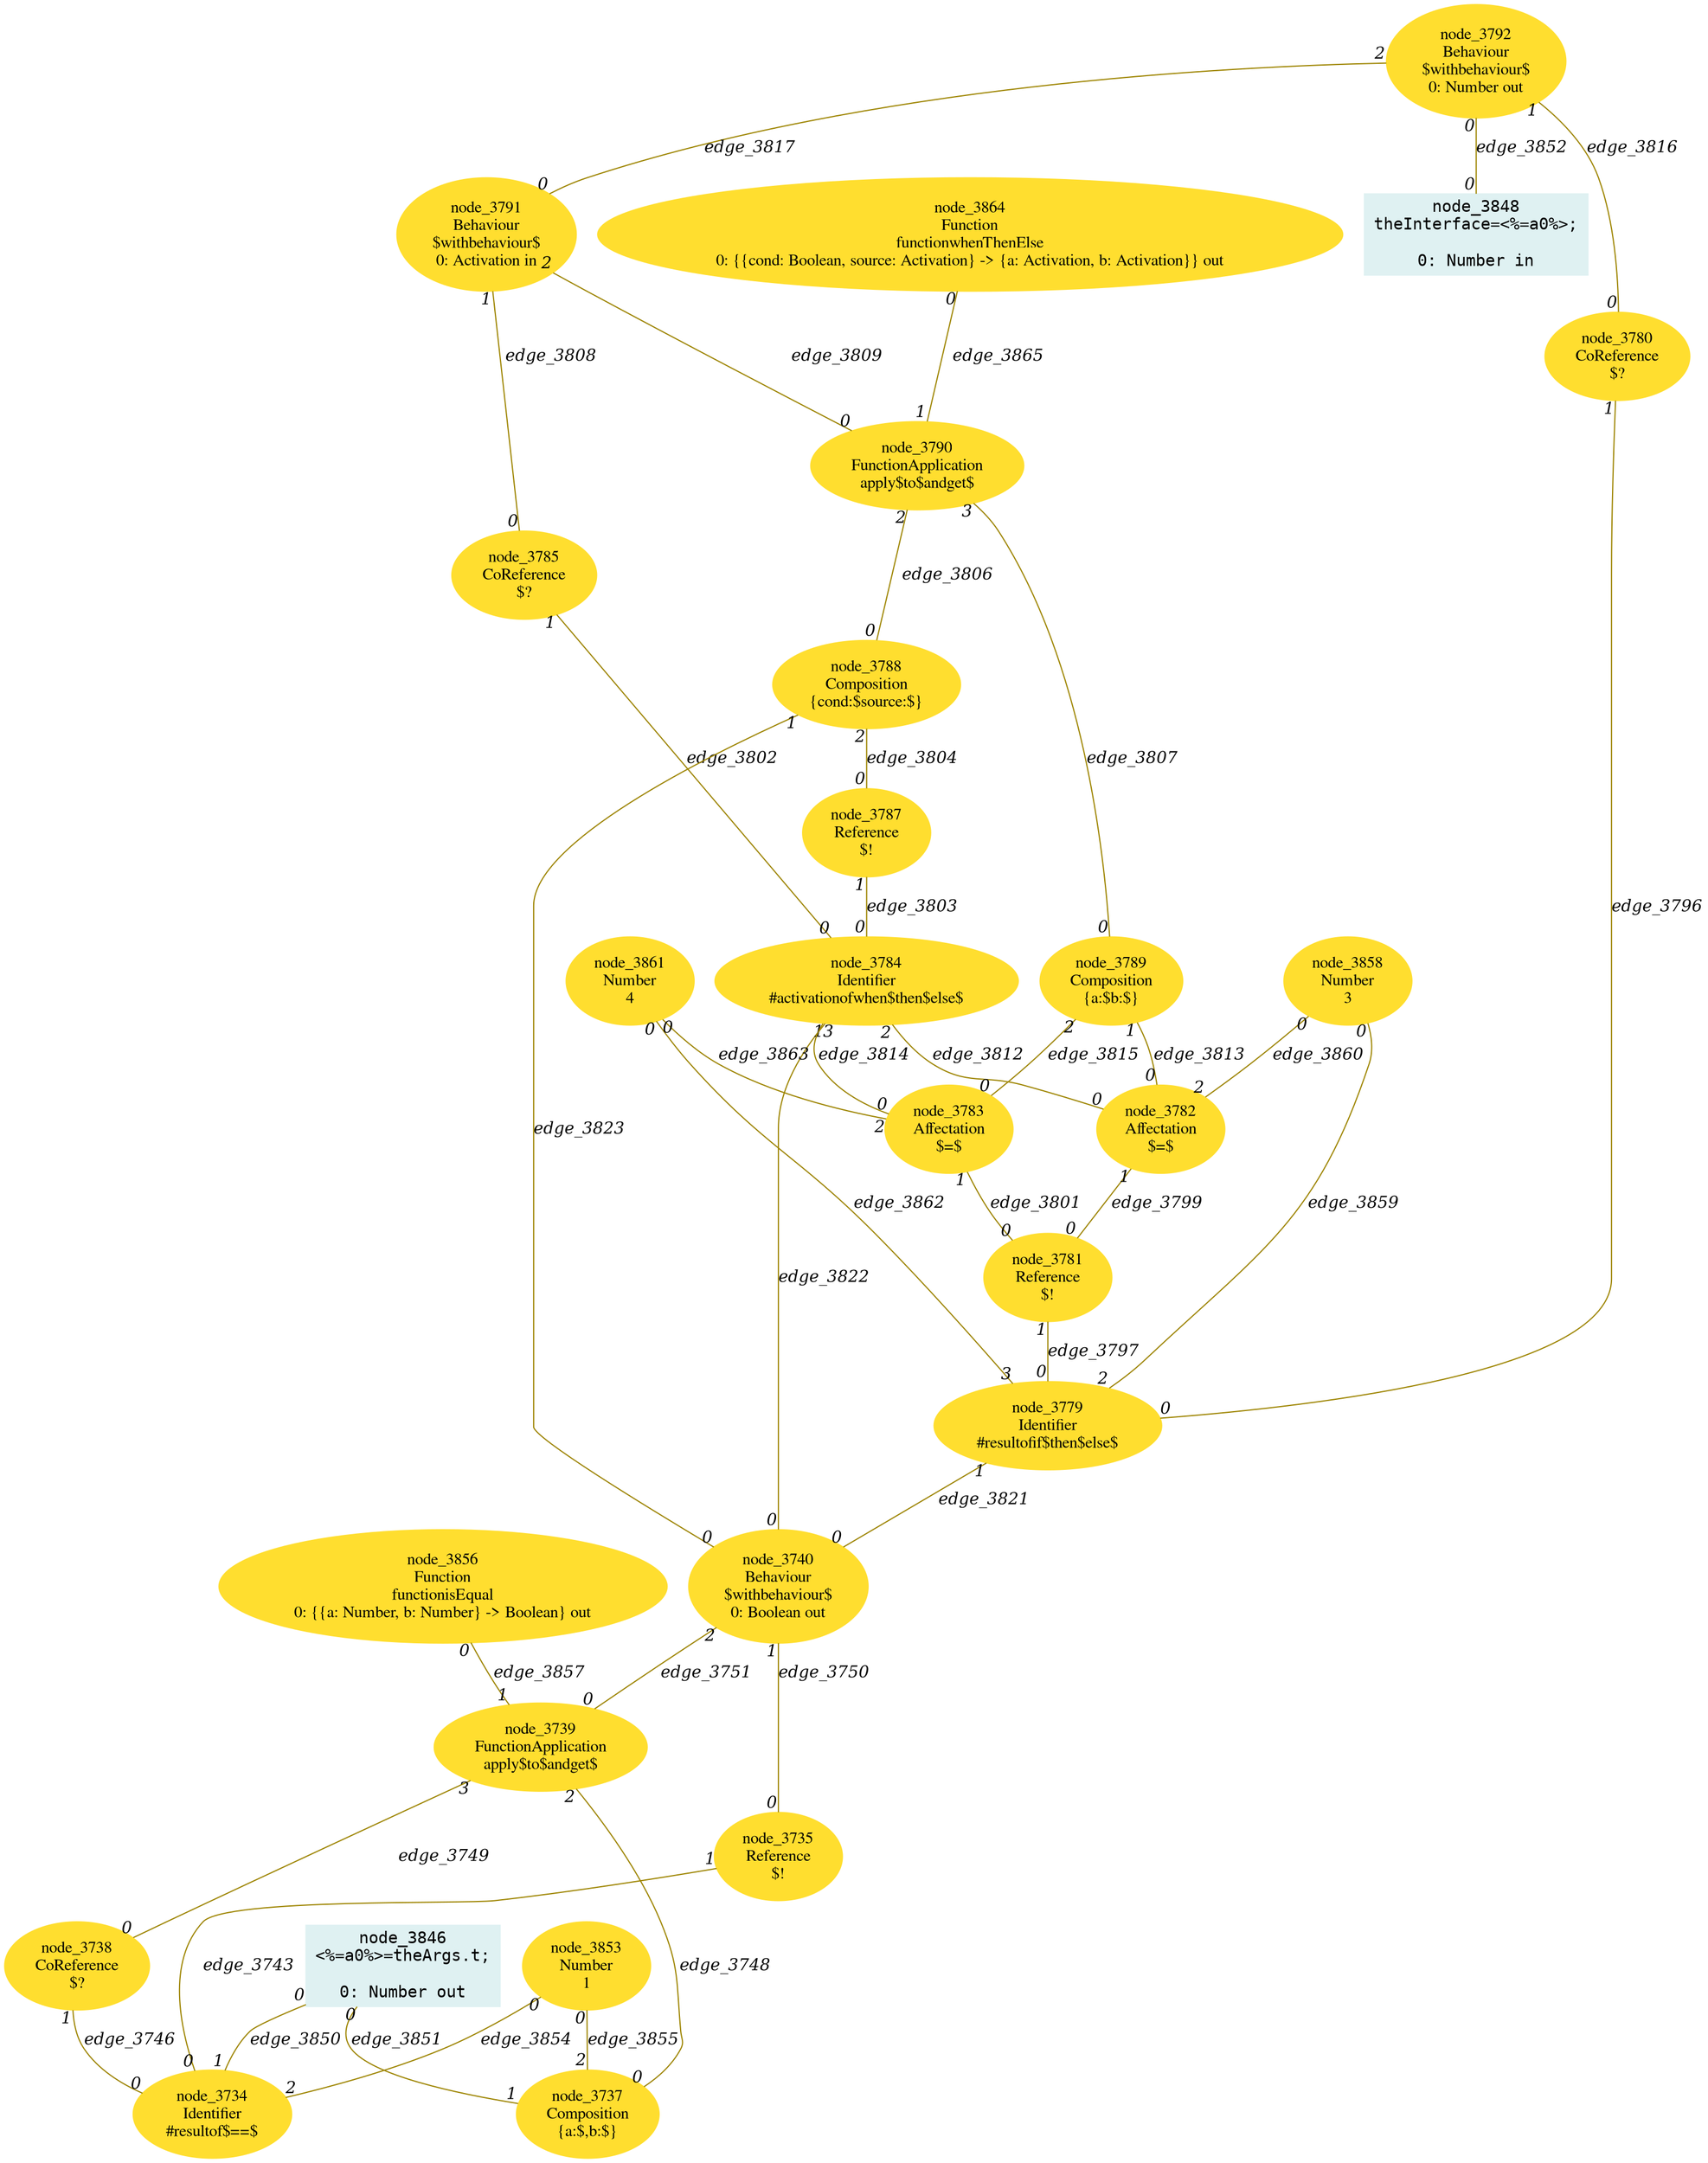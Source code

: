 digraph g{node_3734 [shape="ellipse", style="filled", color="#ffde2f", fontname="Times", label="node_3734
Identifier
#resultof$==$
" ]
node_3735 [shape="ellipse", style="filled", color="#ffde2f", fontname="Times", label="node_3735
Reference
$!
" ]
node_3737 [shape="ellipse", style="filled", color="#ffde2f", fontname="Times", label="node_3737
Composition
{a:$,b:$}
" ]
node_3738 [shape="ellipse", style="filled", color="#ffde2f", fontname="Times", label="node_3738
CoReference
$?
" ]
node_3739 [shape="ellipse", style="filled", color="#ffde2f", fontname="Times", label="node_3739
FunctionApplication
apply$to$andget$
" ]
node_3740 [shape="ellipse", style="filled", color="#ffde2f", fontname="Times", label="node_3740
Behaviour
$withbehaviour$
0: Boolean out" ]
node_3779 [shape="ellipse", style="filled", color="#ffde2f", fontname="Times", label="node_3779
Identifier
#resultofif$then$else$
" ]
node_3780 [shape="ellipse", style="filled", color="#ffde2f", fontname="Times", label="node_3780
CoReference
$?
" ]
node_3781 [shape="ellipse", style="filled", color="#ffde2f", fontname="Times", label="node_3781
Reference
$!
" ]
node_3782 [shape="ellipse", style="filled", color="#ffde2f", fontname="Times", label="node_3782
Affectation
$=$
" ]
node_3783 [shape="ellipse", style="filled", color="#ffde2f", fontname="Times", label="node_3783
Affectation
$=$
" ]
node_3784 [shape="ellipse", style="filled", color="#ffde2f", fontname="Times", label="node_3784
Identifier
#activationofwhen$then$else$
" ]
node_3785 [shape="ellipse", style="filled", color="#ffde2f", fontname="Times", label="node_3785
CoReference
$?
" ]
node_3787 [shape="ellipse", style="filled", color="#ffde2f", fontname="Times", label="node_3787
Reference
$!
" ]
node_3788 [shape="ellipse", style="filled", color="#ffde2f", fontname="Times", label="node_3788
Composition
{cond:$source:$}
" ]
node_3789 [shape="ellipse", style="filled", color="#ffde2f", fontname="Times", label="node_3789
Composition
{a:$b:$}
" ]
node_3790 [shape="ellipse", style="filled", color="#ffde2f", fontname="Times", label="node_3790
FunctionApplication
apply$to$andget$
" ]
node_3791 [shape="ellipse", style="filled", color="#ffde2f", fontname="Times", label="node_3791
Behaviour
$withbehaviour$
0: Activation in" ]
node_3792 [shape="ellipse", style="filled", color="#ffde2f", fontname="Times", label="node_3792
Behaviour
$withbehaviour$
0: Number out" ]
node_3846 [shape="box", style="filled", color="#dff1f2", fontname="Courier", label="node_3846
<%=a0%>=theArgs.t;

0: Number out" ]
node_3848 [shape="box", style="filled", color="#dff1f2", fontname="Courier", label="node_3848
theInterface=<%=a0%>;

0: Number in" ]
node_3853 [shape="ellipse", style="filled", color="#ffde2f", fontname="Times", label="node_3853
Number
1
" ]
node_3856 [shape="ellipse", style="filled", color="#ffde2f", fontname="Times", label="node_3856
Function
functionisEqual
0: {{a: Number, b: Number} -> Boolean} out" ]
node_3858 [shape="ellipse", style="filled", color="#ffde2f", fontname="Times", label="node_3858
Number
3
" ]
node_3861 [shape="ellipse", style="filled", color="#ffde2f", fontname="Times", label="node_3861
Number
4
" ]
node_3864 [shape="ellipse", style="filled", color="#ffde2f", fontname="Times", label="node_3864
Function
functionwhenThenElse
0: {{cond: Boolean, source: Activation} -> {a: Activation, b: Activation}} out" ]
node_3735 -> node_3734 [dir=none, arrowHead=none, fontname="Times-Italic", arrowsize=1, color="#9d8400", label="edge_3743",  headlabel="0", taillabel="1" ]
node_3738 -> node_3734 [dir=none, arrowHead=none, fontname="Times-Italic", arrowsize=1, color="#9d8400", label="edge_3746",  headlabel="0", taillabel="1" ]
node_3739 -> node_3737 [dir=none, arrowHead=none, fontname="Times-Italic", arrowsize=1, color="#9d8400", label="edge_3748",  headlabel="0", taillabel="2" ]
node_3739 -> node_3738 [dir=none, arrowHead=none, fontname="Times-Italic", arrowsize=1, color="#9d8400", label="edge_3749",  headlabel="0", taillabel="3" ]
node_3740 -> node_3735 [dir=none, arrowHead=none, fontname="Times-Italic", arrowsize=1, color="#9d8400", label="edge_3750",  headlabel="0", taillabel="1" ]
node_3740 -> node_3739 [dir=none, arrowHead=none, fontname="Times-Italic", arrowsize=1, color="#9d8400", label="edge_3751",  headlabel="0", taillabel="2" ]
node_3780 -> node_3779 [dir=none, arrowHead=none, fontname="Times-Italic", arrowsize=1, color="#9d8400", label="edge_3796",  headlabel="0", taillabel="1" ]
node_3781 -> node_3779 [dir=none, arrowHead=none, fontname="Times-Italic", arrowsize=1, color="#9d8400", label="edge_3797",  headlabel="0", taillabel="1" ]
node_3782 -> node_3781 [dir=none, arrowHead=none, fontname="Times-Italic", arrowsize=1, color="#9d8400", label="edge_3799",  headlabel="0", taillabel="1" ]
node_3783 -> node_3781 [dir=none, arrowHead=none, fontname="Times-Italic", arrowsize=1, color="#9d8400", label="edge_3801",  headlabel="0", taillabel="1" ]
node_3785 -> node_3784 [dir=none, arrowHead=none, fontname="Times-Italic", arrowsize=1, color="#9d8400", label="edge_3802",  headlabel="0", taillabel="1" ]
node_3787 -> node_3784 [dir=none, arrowHead=none, fontname="Times-Italic", arrowsize=1, color="#9d8400", label="edge_3803",  headlabel="0", taillabel="1" ]
node_3788 -> node_3787 [dir=none, arrowHead=none, fontname="Times-Italic", arrowsize=1, color="#9d8400", label="edge_3804",  headlabel="0", taillabel="2" ]
node_3790 -> node_3788 [dir=none, arrowHead=none, fontname="Times-Italic", arrowsize=1, color="#9d8400", label="edge_3806",  headlabel="0", taillabel="2" ]
node_3790 -> node_3789 [dir=none, arrowHead=none, fontname="Times-Italic", arrowsize=1, color="#9d8400", label="edge_3807",  headlabel="0", taillabel="3" ]
node_3791 -> node_3785 [dir=none, arrowHead=none, fontname="Times-Italic", arrowsize=1, color="#9d8400", label="edge_3808",  headlabel="0", taillabel="1" ]
node_3791 -> node_3790 [dir=none, arrowHead=none, fontname="Times-Italic", arrowsize=1, color="#9d8400", label="edge_3809",  headlabel="0", taillabel="2" ]
node_3784 -> node_3782 [dir=none, arrowHead=none, fontname="Times-Italic", arrowsize=1, color="#9d8400", label="edge_3812",  headlabel="0", taillabel="2" ]
node_3789 -> node_3782 [dir=none, arrowHead=none, fontname="Times-Italic", arrowsize=1, color="#9d8400", label="edge_3813",  headlabel="0", taillabel="1" ]
node_3784 -> node_3783 [dir=none, arrowHead=none, fontname="Times-Italic", arrowsize=1, color="#9d8400", label="edge_3814",  headlabel="0", taillabel="3" ]
node_3789 -> node_3783 [dir=none, arrowHead=none, fontname="Times-Italic", arrowsize=1, color="#9d8400", label="edge_3815",  headlabel="0", taillabel="2" ]
node_3792 -> node_3780 [dir=none, arrowHead=none, fontname="Times-Italic", arrowsize=1, color="#9d8400", label="edge_3816",  headlabel="0", taillabel="1" ]
node_3792 -> node_3791 [dir=none, arrowHead=none, fontname="Times-Italic", arrowsize=1, color="#9d8400", label="edge_3817",  headlabel="0", taillabel="2" ]
node_3779 -> node_3740 [dir=none, arrowHead=none, fontname="Times-Italic", arrowsize=1, color="#9d8400", label="edge_3821",  headlabel="0", taillabel="1" ]
node_3784 -> node_3740 [dir=none, arrowHead=none, fontname="Times-Italic", arrowsize=1, color="#9d8400", label="edge_3822",  headlabel="0", taillabel="1" ]
node_3788 -> node_3740 [dir=none, arrowHead=none, fontname="Times-Italic", arrowsize=1, color="#9d8400", label="edge_3823",  headlabel="0", taillabel="1" ]
node_3846 -> node_3734 [dir=none, arrowHead=none, fontname="Times-Italic", arrowsize=1, color="#9d8400", label="edge_3850",  headlabel="1", taillabel="0" ]
node_3846 -> node_3737 [dir=none, arrowHead=none, fontname="Times-Italic", arrowsize=1, color="#9d8400", label="edge_3851",  headlabel="1", taillabel="0" ]
node_3792 -> node_3848 [dir=none, arrowHead=none, fontname="Times-Italic", arrowsize=1, color="#9d8400", label="edge_3852",  headlabel="0", taillabel="0" ]
node_3853 -> node_3734 [dir=none, arrowHead=none, fontname="Times-Italic", arrowsize=1, color="#9d8400", label="edge_3854",  headlabel="2", taillabel="0" ]
node_3853 -> node_3737 [dir=none, arrowHead=none, fontname="Times-Italic", arrowsize=1, color="#9d8400", label="edge_3855",  headlabel="2", taillabel="0" ]
node_3856 -> node_3739 [dir=none, arrowHead=none, fontname="Times-Italic", arrowsize=1, color="#9d8400", label="edge_3857",  headlabel="1", taillabel="0" ]
node_3858 -> node_3779 [dir=none, arrowHead=none, fontname="Times-Italic", arrowsize=1, color="#9d8400", label="edge_3859",  headlabel="2", taillabel="0" ]
node_3858 -> node_3782 [dir=none, arrowHead=none, fontname="Times-Italic", arrowsize=1, color="#9d8400", label="edge_3860",  headlabel="2", taillabel="0" ]
node_3861 -> node_3779 [dir=none, arrowHead=none, fontname="Times-Italic", arrowsize=1, color="#9d8400", label="edge_3862",  headlabel="3", taillabel="0" ]
node_3861 -> node_3783 [dir=none, arrowHead=none, fontname="Times-Italic", arrowsize=1, color="#9d8400", label="edge_3863",  headlabel="2", taillabel="0" ]
node_3864 -> node_3790 [dir=none, arrowHead=none, fontname="Times-Italic", arrowsize=1, color="#9d8400", label="edge_3865",  headlabel="1", taillabel="0" ]
}